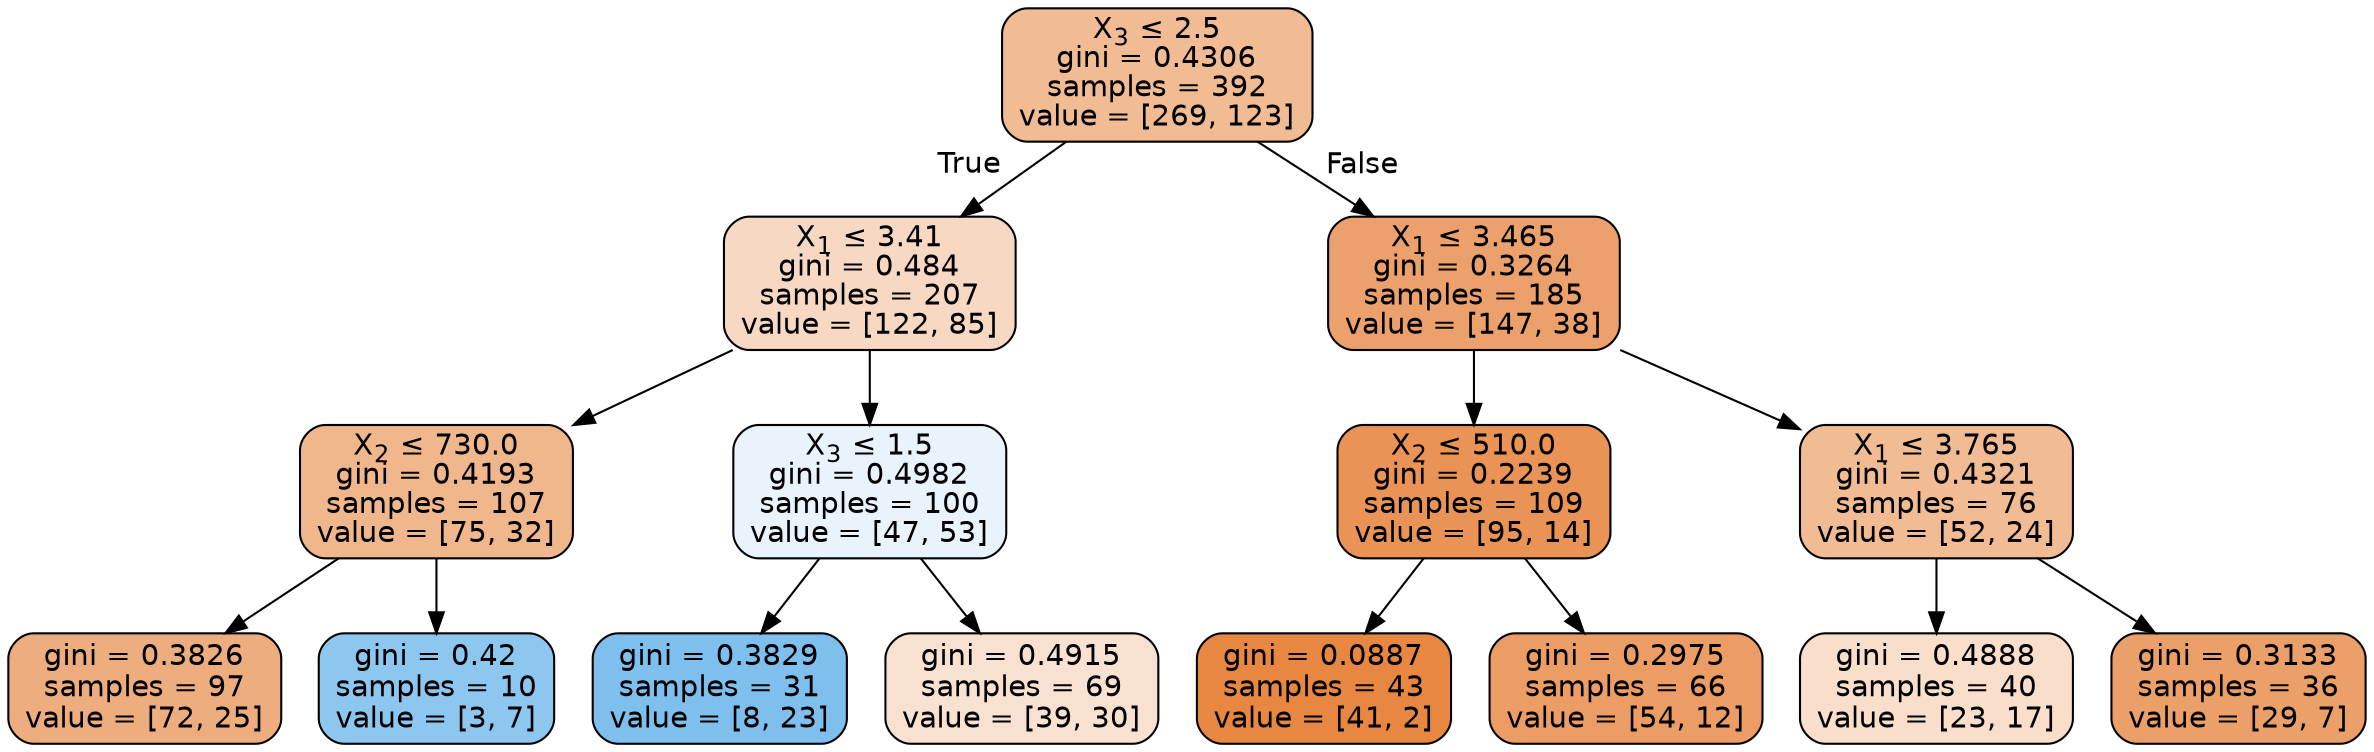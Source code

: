 digraph Tree {
node [shape=box, style="filled, rounded", color="black", fontname=helvetica] ;
edge [fontname=helvetica] ;
0 [label=<X<SUB>3</SUB> &le; 2.5<br/>gini = 0.4306<br/>samples = 392<br/>value = [269, 123]>, fillcolor="#e581398a"] ;
1 [label=<X<SUB>1</SUB> &le; 3.41<br/>gini = 0.484<br/>samples = 207<br/>value = [122, 85]>, fillcolor="#e581394d"] ;
0 -> 1 [labeldistance=2.5, labelangle=45, headlabel="True"] ;
2 [label=<X<SUB>2</SUB> &le; 730.0<br/>gini = 0.4193<br/>samples = 107<br/>value = [75, 32]>, fillcolor="#e5813992"] ;
1 -> 2 ;
3 [label=<gini = 0.3826<br/>samples = 97<br/>value = [72, 25]>, fillcolor="#e58139a6"] ;
2 -> 3 ;
4 [label=<gini = 0.42<br/>samples = 10<br/>value = [3, 7]>, fillcolor="#399de592"] ;
2 -> 4 ;
5 [label=<X<SUB>3</SUB> &le; 1.5<br/>gini = 0.4982<br/>samples = 100<br/>value = [47, 53]>, fillcolor="#399de51d"] ;
1 -> 5 ;
6 [label=<gini = 0.3829<br/>samples = 31<br/>value = [8, 23]>, fillcolor="#399de5a6"] ;
5 -> 6 ;
7 [label=<gini = 0.4915<br/>samples = 69<br/>value = [39, 30]>, fillcolor="#e581393b"] ;
5 -> 7 ;
8 [label=<X<SUB>1</SUB> &le; 3.465<br/>gini = 0.3264<br/>samples = 185<br/>value = [147, 38]>, fillcolor="#e58139bd"] ;
0 -> 8 [labeldistance=2.5, labelangle=-45, headlabel="False"] ;
9 [label=<X<SUB>2</SUB> &le; 510.0<br/>gini = 0.2239<br/>samples = 109<br/>value = [95, 14]>, fillcolor="#e58139d9"] ;
8 -> 9 ;
10 [label=<gini = 0.0887<br/>samples = 43<br/>value = [41, 2]>, fillcolor="#e58139f3"] ;
9 -> 10 ;
11 [label=<gini = 0.2975<br/>samples = 66<br/>value = [54, 12]>, fillcolor="#e58139c6"] ;
9 -> 11 ;
12 [label=<X<SUB>1</SUB> &le; 3.765<br/>gini = 0.4321<br/>samples = 76<br/>value = [52, 24]>, fillcolor="#e5813989"] ;
8 -> 12 ;
13 [label=<gini = 0.4888<br/>samples = 40<br/>value = [23, 17]>, fillcolor="#e5813943"] ;
12 -> 13 ;
14 [label=<gini = 0.3133<br/>samples = 36<br/>value = [29, 7]>, fillcolor="#e58139c1"] ;
12 -> 14 ;
}